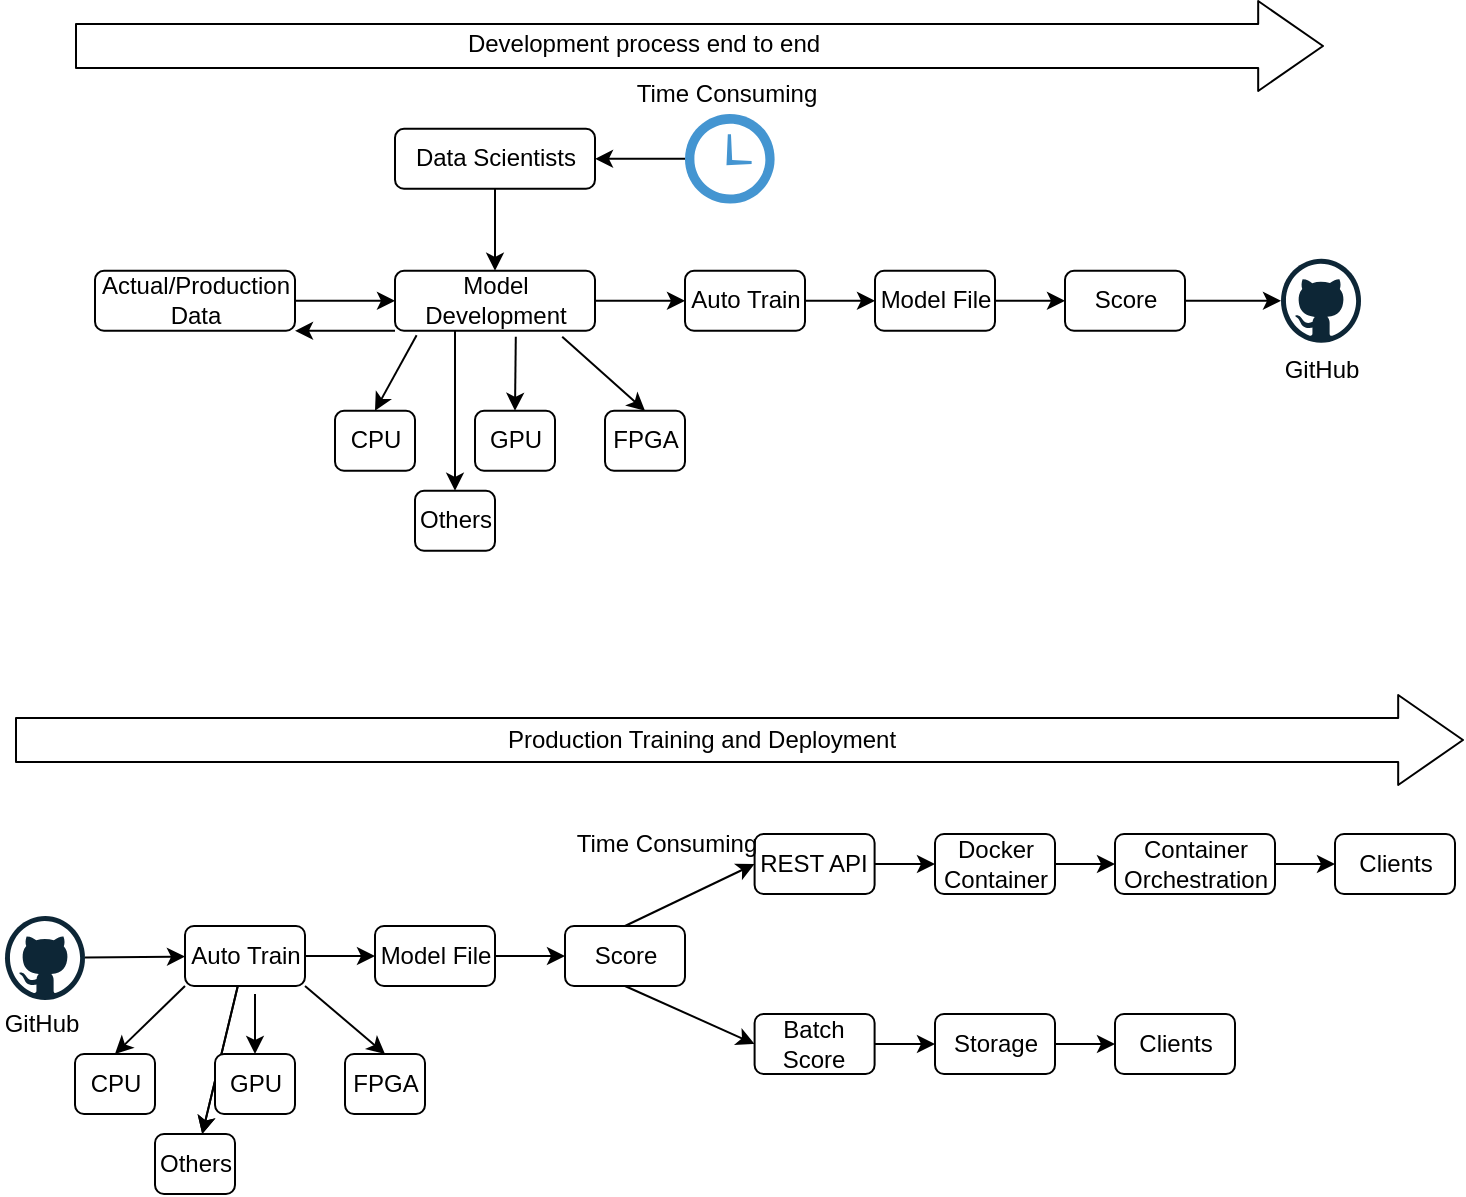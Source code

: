 <mxfile version="14.5.3" type="github">
  <diagram id="5eOtDX8AbM0DL3pFRIn1" name="Page-1">
    <mxGraphModel dx="1038" dy="580" grid="1" gridSize="10" guides="1" tooltips="1" connect="1" arrows="1" fold="1" page="1" pageScale="1" pageWidth="850" pageHeight="1100" math="0" shadow="0">
      <root>
        <mxCell id="0" />
        <mxCell id="1" parent="0" />
        <mxCell id="4l5nySt9rV1LjqvCiGXe-9" value="" style="edgeStyle=orthogonalEdgeStyle;rounded=0;orthogonalLoop=1;jettySize=auto;html=1;" edge="1" parent="1" source="4l5nySt9rV1LjqvCiGXe-1" target="4l5nySt9rV1LjqvCiGXe-2">
          <mxGeometry relative="1" as="geometry" />
        </mxCell>
        <mxCell id="4l5nySt9rV1LjqvCiGXe-1" value="Actual/Production Data" style="rounded=1;whiteSpace=wrap;html=1;" vertex="1" parent="1">
          <mxGeometry x="145.5" y="228.4" width="100" height="30" as="geometry" />
        </mxCell>
        <mxCell id="4l5nySt9rV1LjqvCiGXe-11" value="" style="edgeStyle=orthogonalEdgeStyle;rounded=0;orthogonalLoop=1;jettySize=auto;html=1;" edge="1" parent="1" source="4l5nySt9rV1LjqvCiGXe-2" target="4l5nySt9rV1LjqvCiGXe-6">
          <mxGeometry relative="1" as="geometry">
            <Array as="points">
              <mxPoint x="325.5" y="278.4" />
              <mxPoint x="325.5" y="278.4" />
            </Array>
          </mxGeometry>
        </mxCell>
        <mxCell id="4l5nySt9rV1LjqvCiGXe-26" value="" style="edgeStyle=none;rounded=0;orthogonalLoop=1;jettySize=auto;html=1;" edge="1" parent="1" source="4l5nySt9rV1LjqvCiGXe-2" target="4l5nySt9rV1LjqvCiGXe-24">
          <mxGeometry relative="1" as="geometry" />
        </mxCell>
        <mxCell id="4l5nySt9rV1LjqvCiGXe-2" value="Model Development" style="rounded=1;whiteSpace=wrap;html=1;" vertex="1" parent="1">
          <mxGeometry x="295.5" y="228.4" width="100" height="30" as="geometry" />
        </mxCell>
        <mxCell id="4l5nySt9rV1LjqvCiGXe-3" value="CPU" style="rounded=1;whiteSpace=wrap;html=1;" vertex="1" parent="1">
          <mxGeometry x="265.5" y="298.4" width="40" height="30" as="geometry" />
        </mxCell>
        <mxCell id="4l5nySt9rV1LjqvCiGXe-4" value="GPU" style="rounded=1;whiteSpace=wrap;html=1;" vertex="1" parent="1">
          <mxGeometry x="335.5" y="298.4" width="40" height="30" as="geometry" />
        </mxCell>
        <mxCell id="4l5nySt9rV1LjqvCiGXe-5" value="FPGA" style="rounded=1;whiteSpace=wrap;html=1;" vertex="1" parent="1">
          <mxGeometry x="400.5" y="298.4" width="40" height="30" as="geometry" />
        </mxCell>
        <mxCell id="4l5nySt9rV1LjqvCiGXe-6" value="Others" style="rounded=1;whiteSpace=wrap;html=1;" vertex="1" parent="1">
          <mxGeometry x="305.5" y="338.4" width="40" height="30" as="geometry" />
        </mxCell>
        <mxCell id="4l5nySt9rV1LjqvCiGXe-10" value="" style="edgeStyle=orthogonalEdgeStyle;rounded=0;orthogonalLoop=1;jettySize=auto;html=1;" edge="1" parent="1" source="4l5nySt9rV1LjqvCiGXe-7" target="4l5nySt9rV1LjqvCiGXe-2">
          <mxGeometry relative="1" as="geometry" />
        </mxCell>
        <mxCell id="4l5nySt9rV1LjqvCiGXe-7" value="Data Scientists" style="rounded=1;whiteSpace=wrap;html=1;" vertex="1" parent="1">
          <mxGeometry x="295.5" y="157.4" width="100" height="30" as="geometry" />
        </mxCell>
        <mxCell id="4l5nySt9rV1LjqvCiGXe-12" value="" style="endArrow=classic;html=1;exitX=0.108;exitY=1.073;exitDx=0;exitDy=0;exitPerimeter=0;entryX=0.5;entryY=0;entryDx=0;entryDy=0;" edge="1" parent="1" source="4l5nySt9rV1LjqvCiGXe-2" target="4l5nySt9rV1LjqvCiGXe-3">
          <mxGeometry width="50" height="50" relative="1" as="geometry">
            <mxPoint x="395.5" y="408.4" as="sourcePoint" />
            <mxPoint x="445.5" y="358.4" as="targetPoint" />
          </mxGeometry>
        </mxCell>
        <mxCell id="4l5nySt9rV1LjqvCiGXe-13" value="" style="endArrow=classic;html=1;exitX=0.604;exitY=1.1;exitDx=0;exitDy=0;exitPerimeter=0;entryX=0.5;entryY=0;entryDx=0;entryDy=0;" edge="1" parent="1" source="4l5nySt9rV1LjqvCiGXe-2" target="4l5nySt9rV1LjqvCiGXe-4">
          <mxGeometry width="50" height="50" relative="1" as="geometry">
            <mxPoint x="316.3" y="270.59" as="sourcePoint" />
            <mxPoint x="295.5" y="308.4" as="targetPoint" />
          </mxGeometry>
        </mxCell>
        <mxCell id="4l5nySt9rV1LjqvCiGXe-14" value="" style="endArrow=classic;html=1;exitX=0.836;exitY=1.1;exitDx=0;exitDy=0;exitPerimeter=0;entryX=0.5;entryY=0;entryDx=0;entryDy=0;" edge="1" parent="1" source="4l5nySt9rV1LjqvCiGXe-2" target="4l5nySt9rV1LjqvCiGXe-5">
          <mxGeometry width="50" height="50" relative="1" as="geometry">
            <mxPoint x="326.3" y="280.59" as="sourcePoint" />
            <mxPoint x="305.5" y="318.4" as="targetPoint" />
          </mxGeometry>
        </mxCell>
        <mxCell id="4l5nySt9rV1LjqvCiGXe-17" value="" style="endArrow=classic;html=1;exitX=0;exitY=1;exitDx=0;exitDy=0;entryX=1;entryY=1;entryDx=0;entryDy=0;" edge="1" parent="1" source="4l5nySt9rV1LjqvCiGXe-2" target="4l5nySt9rV1LjqvCiGXe-1">
          <mxGeometry width="50" height="50" relative="1" as="geometry">
            <mxPoint x="195.5" y="228.4" as="sourcePoint" />
            <mxPoint x="245.5" y="178.4" as="targetPoint" />
          </mxGeometry>
        </mxCell>
        <mxCell id="4l5nySt9rV1LjqvCiGXe-20" value="" style="edgeStyle=none;rounded=0;orthogonalLoop=1;jettySize=auto;html=1;" edge="1" parent="1" source="4l5nySt9rV1LjqvCiGXe-19" target="4l5nySt9rV1LjqvCiGXe-7">
          <mxGeometry relative="1" as="geometry" />
        </mxCell>
        <mxCell id="4l5nySt9rV1LjqvCiGXe-19" value="" style="shadow=0;dashed=0;html=1;strokeColor=none;fillColor=#4495D1;labelPosition=center;verticalLabelPosition=bottom;verticalAlign=top;align=center;outlineConnect=0;shape=mxgraph.veeam.time;" vertex="1" parent="1">
          <mxGeometry x="440.5" y="150" width="44.8" height="44.8" as="geometry" />
        </mxCell>
        <mxCell id="4l5nySt9rV1LjqvCiGXe-21" value="" style="dashed=0;outlineConnect=0;html=1;align=center;labelPosition=center;verticalLabelPosition=bottom;verticalAlign=top;shape=mxgraph.weblogos.github" vertex="1" parent="1">
          <mxGeometry x="738.5" y="222.4" width="40" height="42" as="geometry" />
        </mxCell>
        <mxCell id="4l5nySt9rV1LjqvCiGXe-23" value="GitHub" style="text;html=1;strokeColor=none;fillColor=none;align=center;verticalAlign=middle;whiteSpace=wrap;rounded=0;" vertex="1" parent="1">
          <mxGeometry x="738.5" y="268.4" width="40" height="20" as="geometry" />
        </mxCell>
        <mxCell id="4l5nySt9rV1LjqvCiGXe-30" value="" style="edgeStyle=none;rounded=0;orthogonalLoop=1;jettySize=auto;html=1;" edge="1" parent="1" source="4l5nySt9rV1LjqvCiGXe-24" target="4l5nySt9rV1LjqvCiGXe-29">
          <mxGeometry relative="1" as="geometry" />
        </mxCell>
        <mxCell id="4l5nySt9rV1LjqvCiGXe-24" value="Auto Train" style="rounded=1;whiteSpace=wrap;html=1;" vertex="1" parent="1">
          <mxGeometry x="440.5" y="228.4" width="60" height="30" as="geometry" />
        </mxCell>
        <mxCell id="4l5nySt9rV1LjqvCiGXe-28" value="" style="edgeStyle=none;rounded=0;orthogonalLoop=1;jettySize=auto;html=1;" edge="1" parent="1" source="4l5nySt9rV1LjqvCiGXe-25" target="4l5nySt9rV1LjqvCiGXe-21">
          <mxGeometry relative="1" as="geometry" />
        </mxCell>
        <mxCell id="4l5nySt9rV1LjqvCiGXe-25" value="Score" style="rounded=1;whiteSpace=wrap;html=1;" vertex="1" parent="1">
          <mxGeometry x="630.5" y="228.4" width="60" height="30" as="geometry" />
        </mxCell>
        <mxCell id="4l5nySt9rV1LjqvCiGXe-32" value="" style="edgeStyle=none;rounded=0;orthogonalLoop=1;jettySize=auto;html=1;" edge="1" parent="1" source="4l5nySt9rV1LjqvCiGXe-29" target="4l5nySt9rV1LjqvCiGXe-25">
          <mxGeometry relative="1" as="geometry" />
        </mxCell>
        <mxCell id="4l5nySt9rV1LjqvCiGXe-29" value="Model File" style="rounded=1;whiteSpace=wrap;html=1;" vertex="1" parent="1">
          <mxGeometry x="535.5" y="228.4" width="60" height="30" as="geometry" />
        </mxCell>
        <mxCell id="4l5nySt9rV1LjqvCiGXe-33" value="Time Consuming" style="text;html=1;strokeColor=none;fillColor=none;align=center;verticalAlign=middle;whiteSpace=wrap;rounded=0;" vertex="1" parent="1">
          <mxGeometry x="413.5" y="130" width="95" height="20" as="geometry" />
        </mxCell>
        <mxCell id="4l5nySt9rV1LjqvCiGXe-75" value="" style="edgeStyle=none;rounded=0;orthogonalLoop=1;jettySize=auto;html=1;" edge="1" parent="1" source="4l5nySt9rV1LjqvCiGXe-34" target="4l5nySt9rV1LjqvCiGXe-37">
          <mxGeometry relative="1" as="geometry" />
        </mxCell>
        <mxCell id="4l5nySt9rV1LjqvCiGXe-34" value="" style="dashed=0;outlineConnect=0;html=1;align=center;labelPosition=center;verticalLabelPosition=bottom;verticalAlign=top;shape=mxgraph.weblogos.github" vertex="1" parent="1">
          <mxGeometry x="100.5" y="551" width="40" height="42" as="geometry" />
        </mxCell>
        <mxCell id="4l5nySt9rV1LjqvCiGXe-35" value="GitHub" style="text;html=1;strokeColor=none;fillColor=none;align=center;verticalAlign=middle;whiteSpace=wrap;rounded=0;" vertex="1" parent="1">
          <mxGeometry x="98.5" y="595" width="40" height="20" as="geometry" />
        </mxCell>
        <mxCell id="4l5nySt9rV1LjqvCiGXe-36" value="" style="edgeStyle=none;rounded=0;orthogonalLoop=1;jettySize=auto;html=1;" edge="1" parent="1" source="4l5nySt9rV1LjqvCiGXe-37" target="4l5nySt9rV1LjqvCiGXe-40">
          <mxGeometry relative="1" as="geometry" />
        </mxCell>
        <mxCell id="4l5nySt9rV1LjqvCiGXe-45" value="" style="edgeStyle=none;rounded=0;orthogonalLoop=1;jettySize=auto;html=1;" edge="1" parent="1" source="4l5nySt9rV1LjqvCiGXe-37" target="4l5nySt9rV1LjqvCiGXe-44">
          <mxGeometry relative="1" as="geometry" />
        </mxCell>
        <mxCell id="4l5nySt9rV1LjqvCiGXe-46" value="" style="edgeStyle=none;rounded=0;orthogonalLoop=1;jettySize=auto;html=1;" edge="1" parent="1" source="4l5nySt9rV1LjqvCiGXe-37" target="4l5nySt9rV1LjqvCiGXe-44">
          <mxGeometry relative="1" as="geometry" />
        </mxCell>
        <mxCell id="4l5nySt9rV1LjqvCiGXe-37" value="Auto Train" style="rounded=1;whiteSpace=wrap;html=1;" vertex="1" parent="1">
          <mxGeometry x="190.5" y="556" width="60" height="30" as="geometry" />
        </mxCell>
        <mxCell id="4l5nySt9rV1LjqvCiGXe-38" value="Score" style="rounded=1;whiteSpace=wrap;html=1;" vertex="1" parent="1">
          <mxGeometry x="380.5" y="556" width="60" height="30" as="geometry" />
        </mxCell>
        <mxCell id="4l5nySt9rV1LjqvCiGXe-39" value="" style="edgeStyle=none;rounded=0;orthogonalLoop=1;jettySize=auto;html=1;" edge="1" parent="1" source="4l5nySt9rV1LjqvCiGXe-40" target="4l5nySt9rV1LjqvCiGXe-38">
          <mxGeometry relative="1" as="geometry" />
        </mxCell>
        <mxCell id="4l5nySt9rV1LjqvCiGXe-40" value="Model File" style="rounded=1;whiteSpace=wrap;html=1;" vertex="1" parent="1">
          <mxGeometry x="285.5" y="556" width="60" height="30" as="geometry" />
        </mxCell>
        <mxCell id="4l5nySt9rV1LjqvCiGXe-41" value="CPU" style="rounded=1;whiteSpace=wrap;html=1;" vertex="1" parent="1">
          <mxGeometry x="135.5" y="620" width="40" height="30" as="geometry" />
        </mxCell>
        <mxCell id="4l5nySt9rV1LjqvCiGXe-42" value="GPU" style="rounded=1;whiteSpace=wrap;html=1;" vertex="1" parent="1">
          <mxGeometry x="205.5" y="620" width="40" height="30" as="geometry" />
        </mxCell>
        <mxCell id="4l5nySt9rV1LjqvCiGXe-43" value="FPGA" style="rounded=1;whiteSpace=wrap;html=1;" vertex="1" parent="1">
          <mxGeometry x="270.5" y="620" width="40" height="30" as="geometry" />
        </mxCell>
        <mxCell id="4l5nySt9rV1LjqvCiGXe-44" value="Others" style="rounded=1;whiteSpace=wrap;html=1;" vertex="1" parent="1">
          <mxGeometry x="175.5" y="660" width="40" height="30" as="geometry" />
        </mxCell>
        <mxCell id="4l5nySt9rV1LjqvCiGXe-48" value="" style="endArrow=classic;html=1;entryX=0.5;entryY=0;entryDx=0;entryDy=0;exitX=1;exitY=1;exitDx=0;exitDy=0;" edge="1" parent="1" source="4l5nySt9rV1LjqvCiGXe-37" target="4l5nySt9rV1LjqvCiGXe-43">
          <mxGeometry width="50" height="50" relative="1" as="geometry">
            <mxPoint x="235.5" y="620" as="sourcePoint" />
            <mxPoint x="285.5" y="570" as="targetPoint" />
          </mxGeometry>
        </mxCell>
        <mxCell id="4l5nySt9rV1LjqvCiGXe-49" value="" style="endArrow=classic;html=1;exitX=0;exitY=1;exitDx=0;exitDy=0;entryX=0.5;entryY=0;entryDx=0;entryDy=0;" edge="1" parent="1" source="4l5nySt9rV1LjqvCiGXe-37" target="4l5nySt9rV1LjqvCiGXe-41">
          <mxGeometry width="50" height="50" relative="1" as="geometry">
            <mxPoint x="155.5" y="640" as="sourcePoint" />
            <mxPoint x="195.5" y="630" as="targetPoint" />
          </mxGeometry>
        </mxCell>
        <mxCell id="4l5nySt9rV1LjqvCiGXe-50" value="" style="endArrow=classic;html=1;entryX=0.5;entryY=0;entryDx=0;entryDy=0;" edge="1" parent="1" target="4l5nySt9rV1LjqvCiGXe-42">
          <mxGeometry width="50" height="50" relative="1" as="geometry">
            <mxPoint x="225.5" y="590" as="sourcePoint" />
            <mxPoint x="165.5" y="630" as="targetPoint" />
          </mxGeometry>
        </mxCell>
        <mxCell id="4l5nySt9rV1LjqvCiGXe-60" value="" style="edgeStyle=none;rounded=0;orthogonalLoop=1;jettySize=auto;html=1;" edge="1" parent="1" source="4l5nySt9rV1LjqvCiGXe-51" target="4l5nySt9rV1LjqvCiGXe-52">
          <mxGeometry relative="1" as="geometry" />
        </mxCell>
        <mxCell id="4l5nySt9rV1LjqvCiGXe-51" value="REST API" style="rounded=1;whiteSpace=wrap;html=1;" vertex="1" parent="1">
          <mxGeometry x="475.3" y="510" width="60" height="30" as="geometry" />
        </mxCell>
        <mxCell id="4l5nySt9rV1LjqvCiGXe-61" value="" style="edgeStyle=none;rounded=0;orthogonalLoop=1;jettySize=auto;html=1;" edge="1" parent="1" source="4l5nySt9rV1LjqvCiGXe-52" target="4l5nySt9rV1LjqvCiGXe-53">
          <mxGeometry relative="1" as="geometry" />
        </mxCell>
        <mxCell id="4l5nySt9rV1LjqvCiGXe-52" value="Docker Container" style="rounded=1;whiteSpace=wrap;html=1;" vertex="1" parent="1">
          <mxGeometry x="565.5" y="510" width="60" height="30" as="geometry" />
        </mxCell>
        <mxCell id="4l5nySt9rV1LjqvCiGXe-62" value="" style="edgeStyle=none;rounded=0;orthogonalLoop=1;jettySize=auto;html=1;" edge="1" parent="1" source="4l5nySt9rV1LjqvCiGXe-53" target="4l5nySt9rV1LjqvCiGXe-56">
          <mxGeometry relative="1" as="geometry" />
        </mxCell>
        <mxCell id="4l5nySt9rV1LjqvCiGXe-53" value="Container Orchestration" style="rounded=1;whiteSpace=wrap;html=1;" vertex="1" parent="1">
          <mxGeometry x="655.5" y="510" width="80" height="30" as="geometry" />
        </mxCell>
        <mxCell id="4l5nySt9rV1LjqvCiGXe-58" value="" style="edgeStyle=none;rounded=0;orthogonalLoop=1;jettySize=auto;html=1;" edge="1" parent="1" source="4l5nySt9rV1LjqvCiGXe-54" target="4l5nySt9rV1LjqvCiGXe-55">
          <mxGeometry relative="1" as="geometry" />
        </mxCell>
        <mxCell id="4l5nySt9rV1LjqvCiGXe-54" value="Batch Score" style="rounded=1;whiteSpace=wrap;html=1;" vertex="1" parent="1">
          <mxGeometry x="475.3" y="600" width="60" height="30" as="geometry" />
        </mxCell>
        <mxCell id="4l5nySt9rV1LjqvCiGXe-59" value="" style="edgeStyle=none;rounded=0;orthogonalLoop=1;jettySize=auto;html=1;" edge="1" parent="1" source="4l5nySt9rV1LjqvCiGXe-55" target="4l5nySt9rV1LjqvCiGXe-57">
          <mxGeometry relative="1" as="geometry" />
        </mxCell>
        <mxCell id="4l5nySt9rV1LjqvCiGXe-55" value="Storage" style="rounded=1;whiteSpace=wrap;html=1;" vertex="1" parent="1">
          <mxGeometry x="565.5" y="600" width="60" height="30" as="geometry" />
        </mxCell>
        <mxCell id="4l5nySt9rV1LjqvCiGXe-56" value="Clients" style="rounded=1;whiteSpace=wrap;html=1;" vertex="1" parent="1">
          <mxGeometry x="765.5" y="510" width="60" height="30" as="geometry" />
        </mxCell>
        <mxCell id="4l5nySt9rV1LjqvCiGXe-57" value="Clients" style="rounded=1;whiteSpace=wrap;html=1;" vertex="1" parent="1">
          <mxGeometry x="655.5" y="600" width="60" height="30" as="geometry" />
        </mxCell>
        <mxCell id="4l5nySt9rV1LjqvCiGXe-63" value="" style="endArrow=classic;html=1;entryX=0;entryY=0.5;entryDx=0;entryDy=0;exitX=0.5;exitY=0;exitDx=0;exitDy=0;" edge="1" parent="1" source="4l5nySt9rV1LjqvCiGXe-38" target="4l5nySt9rV1LjqvCiGXe-51">
          <mxGeometry width="50" height="50" relative="1" as="geometry">
            <mxPoint x="385.5" y="550" as="sourcePoint" />
            <mxPoint x="435.5" y="500" as="targetPoint" />
          </mxGeometry>
        </mxCell>
        <mxCell id="4l5nySt9rV1LjqvCiGXe-64" value="" style="endArrow=classic;html=1;exitX=0.5;exitY=1;exitDx=0;exitDy=0;entryX=0;entryY=0.5;entryDx=0;entryDy=0;" edge="1" parent="1" source="4l5nySt9rV1LjqvCiGXe-38" target="4l5nySt9rV1LjqvCiGXe-54">
          <mxGeometry width="50" height="50" relative="1" as="geometry">
            <mxPoint x="405.5" y="650" as="sourcePoint" />
            <mxPoint x="455.5" y="600" as="targetPoint" />
          </mxGeometry>
        </mxCell>
        <mxCell id="4l5nySt9rV1LjqvCiGXe-65" value="" style="shape=flexArrow;endArrow=classic;html=1;endWidth=22;endSize=10.47;width=22;" edge="1" parent="1">
          <mxGeometry width="50" height="50" relative="1" as="geometry">
            <mxPoint x="135.5" y="116" as="sourcePoint" />
            <mxPoint x="760" y="116" as="targetPoint" />
          </mxGeometry>
        </mxCell>
        <mxCell id="4l5nySt9rV1LjqvCiGXe-70" value="Development process end to end" style="text;html=1;strokeColor=none;fillColor=none;align=center;verticalAlign=middle;whiteSpace=wrap;rounded=0;" vertex="1" parent="1">
          <mxGeometry x="250" y="105" width="340" height="20" as="geometry" />
        </mxCell>
        <mxCell id="4l5nySt9rV1LjqvCiGXe-71" value="Time Consuming" style="text;html=1;strokeColor=none;fillColor=none;align=center;verticalAlign=middle;whiteSpace=wrap;rounded=0;" vertex="1" parent="1">
          <mxGeometry x="383.5" y="505" width="95" height="20" as="geometry" />
        </mxCell>
        <mxCell id="4l5nySt9rV1LjqvCiGXe-72" value="" style="shape=flexArrow;endArrow=classic;html=1;endWidth=22;endSize=10.47;width=22;" edge="1" parent="1">
          <mxGeometry width="50" height="50" relative="1" as="geometry">
            <mxPoint x="105.5" y="463" as="sourcePoint" />
            <mxPoint x="830" y="463" as="targetPoint" />
          </mxGeometry>
        </mxCell>
        <mxCell id="4l5nySt9rV1LjqvCiGXe-73" value="Production Training and Deployment" style="text;html=1;strokeColor=none;fillColor=none;align=center;verticalAlign=middle;whiteSpace=wrap;rounded=0;" vertex="1" parent="1">
          <mxGeometry x="279" y="453" width="340" height="20" as="geometry" />
        </mxCell>
      </root>
    </mxGraphModel>
  </diagram>
</mxfile>
